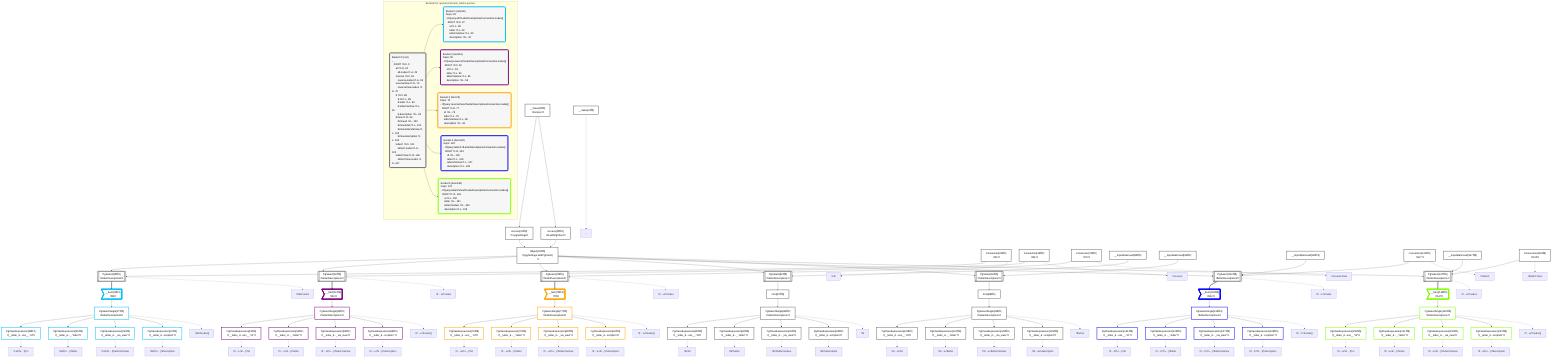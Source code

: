 graph TD
    classDef path fill:#eee,stroke:#000,color:#000
    classDef plan fill:#fff,stroke-width:3px,color:#000
    classDef itemplan fill:#fff,stroke-width:6px,color:#000
    classDef sideeffectplan fill:#f00,stroke-width:6px,color:#000
    classDef bucket fill:#f6f6f6,color:#000,stroke-width:6px,text-align:left


    %% define plans
    __Value0["__Value[0∈0]"]:::plan
    __Value3["__Value[3∈0]<br />ᐸcontextᐳ"]:::plan
    Access21["Access[21∈0]<br />ᐸ3.pgSettingsᐳ"]:::plan
    Access22["Access[22∈0]<br />ᐸ3.withPgClientᐳ"]:::plan
    Object23["Object[23∈0]<br />ᐸ{pgSettings,withPgClient}ᐳ"]:::plan
    Connection24["Connection[24∈0]<br />ᐸ20ᐳ"]:::plan
    PgSelect25[["PgSelect[25∈0]<br />ᐸletterDescriptionsᐳ"]]:::plan
    __Item26>"__Item[26∈1]<br />ᐸ25ᐳ"]:::itemplan
    PgSelectSingle27["PgSelectSingle[27∈1]<br />ᐸletterDescriptionsᐳ"]:::plan
    PgClassExpression28["PgClassExpression[28∈1]<br />ᐸ__letter_d...ons__.”id”ᐳ"]:::plan
    PgClassExpression29["PgClassExpression[29∈1]<br />ᐸ__letter_d..._.”letter”ᐳ"]:::plan
    PgClassExpression30["PgClassExpression[30∈1]<br />ᐸ__letter_d..._via_view”ᐳ"]:::plan
    PgClassExpression31["PgClassExpression[31∈1]<br />ᐸ__letter_d...scription”ᐳ"]:::plan
    Connection49["Connection[49∈0]<br />ᐸ45ᐳ"]:::plan
    PgSelect50[["PgSelect[50∈0]<br />ᐸletterDescriptionsᐳ"]]:::plan
    __Item51>"__Item[51∈2]<br />ᐸ50ᐳ"]:::itemplan
    PgSelectSingle52["PgSelectSingle[52∈2]<br />ᐸletterDescriptionsᐳ"]:::plan
    PgClassExpression53["PgClassExpression[53∈2]<br />ᐸ__letter_d...ons__.”id”ᐳ"]:::plan
    PgClassExpression54["PgClassExpression[54∈2]<br />ᐸ__letter_d..._.”letter”ᐳ"]:::plan
    PgClassExpression55["PgClassExpression[55∈2]<br />ᐸ__letter_d..._via_view”ᐳ"]:::plan
    PgClassExpression56["PgClassExpression[56∈2]<br />ᐸ__letter_d...scription”ᐳ"]:::plan
    Connection74["Connection[74∈0]<br />ᐸ70ᐳ"]:::plan
    PgSelect75[["PgSelect[75∈0]<br />ᐸletterDescriptionsᐳ"]]:::plan
    __Item76>"__Item[76∈3]<br />ᐸ75ᐳ"]:::itemplan
    PgSelectSingle77["PgSelectSingle[77∈3]<br />ᐸletterDescriptionsᐳ"]:::plan
    PgClassExpression78["PgClassExpression[78∈3]<br />ᐸ__letter_d...ons__.”id”ᐳ"]:::plan
    PgClassExpression79["PgClassExpression[79∈3]<br />ᐸ__letter_d..._.”letter”ᐳ"]:::plan
    PgClassExpression80["PgClassExpression[80∈3]<br />ᐸ__letter_d..._via_view”ᐳ"]:::plan
    PgClassExpression81["PgClassExpression[81∈3]<br />ᐸ__letter_d...scription”ᐳ"]:::plan
    __InputStaticLeaf82["__InputStaticLeaf[82∈0]"]:::plan
    PgSelect83[["PgSelect[83∈0]<br />ᐸletterDescriptionsᐳ"]]:::plan
    First87["First[87∈0]"]:::plan
    PgSelectSingle88["PgSelectSingle[88∈0]<br />ᐸletterDescriptionsᐳ"]:::plan
    PgClassExpression89["PgClassExpression[89∈0]<br />ᐸ__letter_d...ons__.”id”ᐳ"]:::plan
    PgClassExpression90["PgClassExpression[90∈0]<br />ᐸ__letter_d..._.”letter”ᐳ"]:::plan
    PgClassExpression91["PgClassExpression[91∈0]<br />ᐸ__letter_d..._via_view”ᐳ"]:::plan
    PgClassExpression92["PgClassExpression[92∈0]<br />ᐸ__letter_d...scription”ᐳ"]:::plan
    __InputStaticLeaf93["__InputStaticLeaf[93∈0]"]:::plan
    PgSelect94[["PgSelect[94∈0]<br />ᐸletterDescriptionsᐳ"]]:::plan
    First98["First[98∈0]"]:::plan
    PgSelectSingle99["PgSelectSingle[99∈0]<br />ᐸletterDescriptionsᐳ"]:::plan
    PgClassExpression100["PgClassExpression[100∈0]<br />ᐸ__letter_d...ons__.”id”ᐳ"]:::plan
    PgClassExpression101["PgClassExpression[101∈0]<br />ᐸ__letter_d..._.”letter”ᐳ"]:::plan
    PgClassExpression102["PgClassExpression[102∈0]<br />ᐸ__letter_d..._via_view”ᐳ"]:::plan
    PgClassExpression103["PgClassExpression[103∈0]<br />ᐸ__letter_d...scription”ᐳ"]:::plan
    __InputStaticLeaf111["__InputStaticLeaf[111∈0]"]:::plan
    Connection121["Connection[121∈0]<br />ᐸ117ᐳ"]:::plan
    PgSelect122[["PgSelect[122∈0]<br />ᐸletterDescriptionsᐳ"]]:::plan
    __Item123>"__Item[123∈4]<br />ᐸ122ᐳ"]:::itemplan
    PgSelectSingle124["PgSelectSingle[124∈4]<br />ᐸletterDescriptionsᐳ"]:::plan
    PgClassExpression125["PgClassExpression[125∈4]<br />ᐸ__letter_d...ons__.”id”ᐳ"]:::plan
    PgClassExpression126["PgClassExpression[126∈4]<br />ᐸ__letter_d..._.”letter”ᐳ"]:::plan
    PgClassExpression127["PgClassExpression[127∈4]<br />ᐸ__letter_d..._via_view”ᐳ"]:::plan
    PgClassExpression128["PgClassExpression[128∈4]<br />ᐸ__letter_d...scription”ᐳ"]:::plan
    __InputStaticLeaf137["__InputStaticLeaf[137∈0]"]:::plan
    Connection146["Connection[146∈0]<br />ᐸ142ᐳ"]:::plan
    PgSelect147[["PgSelect[147∈0]<br />ᐸletterDescriptionsᐳ"]]:::plan
    __Item148>"__Item[148∈5]<br />ᐸ147ᐳ"]:::itemplan
    PgSelectSingle149["PgSelectSingle[149∈5]<br />ᐸletterDescriptionsᐳ"]:::plan
    PgClassExpression150["PgClassExpression[150∈5]<br />ᐸ__letter_d...ons__.”id”ᐳ"]:::plan
    PgClassExpression151["PgClassExpression[151∈5]<br />ᐸ__letter_d..._.”letter”ᐳ"]:::plan
    PgClassExpression152["PgClassExpression[152∈5]<br />ᐸ__letter_d..._via_view”ᐳ"]:::plan
    PgClassExpression153["PgClassExpression[153∈5]<br />ᐸ__letter_d...scription”ᐳ"]:::plan

    %% plan dependencies
    __Value3 --> Access21
    __Value3 --> Access22
    Access21 & Access22 --> Object23
    Object23 & Connection24 --> PgSelect25
    PgSelect25 ==> __Item26
    __Item26 --> PgSelectSingle27
    PgSelectSingle27 --> PgClassExpression28
    PgSelectSingle27 --> PgClassExpression29
    PgSelectSingle27 --> PgClassExpression30
    PgSelectSingle27 --> PgClassExpression31
    Object23 & Connection49 --> PgSelect50
    PgSelect50 ==> __Item51
    __Item51 --> PgSelectSingle52
    PgSelectSingle52 --> PgClassExpression53
    PgSelectSingle52 --> PgClassExpression54
    PgSelectSingle52 --> PgClassExpression55
    PgSelectSingle52 --> PgClassExpression56
    Object23 & Connection74 --> PgSelect75
    PgSelect75 ==> __Item76
    __Item76 --> PgSelectSingle77
    PgSelectSingle77 --> PgClassExpression78
    PgSelectSingle77 --> PgClassExpression79
    PgSelectSingle77 --> PgClassExpression80
    PgSelectSingle77 --> PgClassExpression81
    Object23 & __InputStaticLeaf82 --> PgSelect83
    PgSelect83 --> First87
    First87 --> PgSelectSingle88
    PgSelectSingle88 --> PgClassExpression89
    PgSelectSingle88 --> PgClassExpression90
    PgSelectSingle88 --> PgClassExpression91
    PgSelectSingle88 --> PgClassExpression92
    Object23 & __InputStaticLeaf93 --> PgSelect94
    PgSelect94 --> First98
    First98 --> PgSelectSingle99
    PgSelectSingle99 --> PgClassExpression100
    PgSelectSingle99 --> PgClassExpression101
    PgSelectSingle99 --> PgClassExpression102
    PgSelectSingle99 --> PgClassExpression103
    Object23 & __InputStaticLeaf111 & Connection121 --> PgSelect122
    PgSelect122 ==> __Item123
    __Item123 --> PgSelectSingle124
    PgSelectSingle124 --> PgClassExpression125
    PgSelectSingle124 --> PgClassExpression126
    PgSelectSingle124 --> PgClassExpression127
    PgSelectSingle124 --> PgClassExpression128
    Object23 & __InputStaticLeaf137 & Connection146 --> PgSelect147
    PgSelect147 ==> __Item148
    __Item148 --> PgSelectSingle149
    PgSelectSingle149 --> PgClassExpression150
    PgSelectSingle149 --> PgClassExpression151
    PgSelectSingle149 --> PgClassExpression152
    PgSelectSingle149 --> PgClassExpression153

    %% plan-to-path relationships
    P0["~"]
    __Value0 -.-> P0
    P24["ᐳall"]
    Connection24 -.-> P24
    P25["ᐳallᐳnodes"]
    PgSelect25 -.-> P25
    P27["ᐳallᐳnodes[]"]
    PgSelectSingle27 -.-> P27
    P28["ᐳallᐳn…]ᐳid"]
    PgClassExpression28 -.-> P28
    P29["ᐳallᐳn…]ᐳletter"]
    PgClassExpression29 -.-> P29
    P30["ᐳallᐳn…]ᐳletterViaView"]
    PgClassExpression30 -.-> P30
    P31["ᐳallᐳn…]ᐳdescription"]
    PgClassExpression31 -.-> P31
    P49["ᐳreverse"]
    Connection49 -.-> P49
    P50["ᐳr…eᐳnodes"]
    PgSelect50 -.-> P50
    P52["ᐳr…eᐳnodes[]"]
    PgSelectSingle52 -.-> P52
    P53["ᐳr…eᐳn…]ᐳid"]
    PgClassExpression53 -.-> P53
    P54["ᐳr…eᐳn…]ᐳletter"]
    PgClassExpression54 -.-> P54
    P55["ᐳr…eᐳn…]ᐳletterViaView"]
    PgClassExpression55 -.-> P55
    P56["ᐳr…eᐳn…]ᐳdescription"]
    PgClassExpression56 -.-> P56
    P74["ᐳreverseView"]
    Connection74 -.-> P74
    P75["ᐳr…wᐳnodes"]
    PgSelect75 -.-> P75
    P77["ᐳr…wᐳnodes[]"]
    PgSelectSingle77 -.-> P77
    P78["ᐳr…wᐳn…]ᐳid"]
    PgClassExpression78 -.-> P78
    P79["ᐳr…wᐳn…]ᐳletter"]
    PgClassExpression79 -.-> P79
    P80["ᐳr…wᐳn…]ᐳletterViaView"]
    PgClassExpression80 -.-> P80
    P81["ᐳr…wᐳn…]ᐳdescription"]
    PgClassExpression81 -.-> P81
    P88["ᐳb"]
    PgSelectSingle88 -.-> P88
    P89["ᐳbᐳid"]
    PgClassExpression89 -.-> P89
    P90["ᐳbᐳletter"]
    PgClassExpression90 -.-> P90
    P91["ᐳbᐳletterViaView"]
    PgClassExpression91 -.-> P91
    P92["ᐳbᐳdescription"]
    PgClassExpression92 -.-> P92
    P99["ᐳbView"]
    PgSelectSingle99 -.-> P99
    P100["ᐳb…wᐳid"]
    PgClassExpression100 -.-> P100
    P101["ᐳb…wᐳletter"]
    PgClassExpression101 -.-> P101
    P102["ᐳb…wᐳletterViaView"]
    PgClassExpression102 -.-> P102
    P103["ᐳb…wᐳdescription"]
    PgClassExpression103 -.-> P103
    P121["ᐳletterC"]
    Connection121 -.-> P121
    P122["ᐳl…Cᐳnodes"]
    PgSelect122 -.-> P122
    P124["ᐳl…Cᐳnodes[]"]
    PgSelectSingle124 -.-> P124
    P125["ᐳl…Cᐳn…]ᐳid"]
    PgClassExpression125 -.-> P125
    P126["ᐳl…Cᐳn…]ᐳletter"]
    PgClassExpression126 -.-> P126
    P127["ᐳl…Cᐳn…]ᐳletterViaView"]
    PgClassExpression127 -.-> P127
    P128["ᐳl…Cᐳn…]ᐳdescription"]
    PgClassExpression128 -.-> P128
    P146["ᐳletterCView"]
    Connection146 -.-> P146
    P147["ᐳl…wᐳnodes"]
    PgSelect147 -.-> P147
    P149["ᐳl…wᐳnodes[]"]
    PgSelectSingle149 -.-> P149
    P150["ᐳl…wᐳn…]ᐳid"]
    PgClassExpression150 -.-> P150
    P151["ᐳl…wᐳn…]ᐳletter"]
    PgClassExpression151 -.-> P151
    P152["ᐳl…wᐳn…]ᐳletterViaView"]
    PgClassExpression152 -.-> P152
    P153["ᐳl…wᐳn…]ᐳdescription"]
    PgClassExpression153 -.-> P153

    subgraph "Buckets for queries/v4/enum_tables.queries"
    Bucket0("Bucket 0 (root)<br />~<br />⠀ROOT ᐸ-O- 0<br />⠀⠀all ᐸ-O- 24<br />⠀⠀⠀all.nodes ᐸ-A- 25<br />⠀⠀reverse ᐸ-O- 49<br />⠀⠀⠀reverse.nodes ᐸ-A- 50<br />⠀⠀reverseView ᐸ-O- 74<br />⠀⠀⠀reverseView.nodes ᐸ-A- 75<br />⠀⠀b ᐸ-O- 88<br />⠀⠀⠀b.id ᐸ-L- 89<br />⠀⠀⠀b.letter ᐸ-L- 90<br />⠀⠀⠀b.letterViaView ᐸ-L- 91<br />⠀⠀⠀b.description ᐸ-L- 92<br />⠀⠀bView ᐸ-O- 99<br />⠀⠀⠀bView.id ᐸ-L- 100<br />⠀⠀⠀bView.letter ᐸ-L- 101<br />⠀⠀⠀bView.letterViaView ᐸ-L- 102<br />⠀⠀⠀bView.description ᐸ-L- 103<br />⠀⠀letterC ᐸ-O- 121<br />⠀⠀⠀letterC.nodes ᐸ-A- 122<br />⠀⠀letterCView ᐸ-O- 146<br />⠀⠀⠀letterCView.nodes ᐸ-A- 147"):::bucket
    classDef bucket0 stroke:#696969
    class Bucket0,__Value0,__Value3,Access21,Access22,Object23,Connection24,PgSelect25,Connection49,PgSelect50,Connection74,PgSelect75,__InputStaticLeaf82,PgSelect83,First87,PgSelectSingle88,PgClassExpression89,PgClassExpression90,PgClassExpression91,PgClassExpression92,__InputStaticLeaf93,PgSelect94,First98,PgSelectSingle99,PgClassExpression100,PgClassExpression101,PgClassExpression102,PgClassExpression103,__InputStaticLeaf111,Connection121,PgSelect122,__InputStaticLeaf137,Connection146,PgSelect147 bucket0
    Bucket1("Bucket 1 (item26)<br />Deps: 25<br />~ᐳQuery.allᐳLetterDescriptionsConnection.nodes[]<br />⠀ROOT ᐸ-O- 27<br />⠀⠀id ᐸ-L- 28<br />⠀⠀letter ᐸ-L- 29<br />⠀⠀letterViaView ᐸ-L- 30<br />⠀⠀description ᐸ-L- 31"):::bucket
    classDef bucket1 stroke:#00bfff
    class Bucket1,__Item26,PgSelectSingle27,PgClassExpression28,PgClassExpression29,PgClassExpression30,PgClassExpression31 bucket1
    Bucket2("Bucket 2 (item51)<br />Deps: 50<br />~ᐳQuery.reverseᐳLetterDescriptionsConnection.nodes[]<br />⠀ROOT ᐸ-O- 52<br />⠀⠀id ᐸ-L- 53<br />⠀⠀letter ᐸ-L- 54<br />⠀⠀letterViaView ᐸ-L- 55<br />⠀⠀description ᐸ-L- 56"):::bucket
    classDef bucket2 stroke:#7f007f
    class Bucket2,__Item51,PgSelectSingle52,PgClassExpression53,PgClassExpression54,PgClassExpression55,PgClassExpression56 bucket2
    Bucket3("Bucket 3 (item76)<br />Deps: 75<br />~ᐳQuery.reverseViewᐳLetterDescriptionsConnection.nodes[]<br />⠀ROOT ᐸ-O- 77<br />⠀⠀id ᐸ-L- 78<br />⠀⠀letter ᐸ-L- 79<br />⠀⠀letterViaView ᐸ-L- 80<br />⠀⠀description ᐸ-L- 81"):::bucket
    classDef bucket3 stroke:#ffa500
    class Bucket3,__Item76,PgSelectSingle77,PgClassExpression78,PgClassExpression79,PgClassExpression80,PgClassExpression81 bucket3
    Bucket4("Bucket 4 (item123)<br />Deps: 122<br />~ᐳQuery.letterCᐳLetterDescriptionsConnection.nodes[]<br />⠀ROOT ᐸ-O- 124<br />⠀⠀id ᐸ-L- 125<br />⠀⠀letter ᐸ-L- 126<br />⠀⠀letterViaView ᐸ-L- 127<br />⠀⠀description ᐸ-L- 128"):::bucket
    classDef bucket4 stroke:#0000ff
    class Bucket4,__Item123,PgSelectSingle124,PgClassExpression125,PgClassExpression126,PgClassExpression127,PgClassExpression128 bucket4
    Bucket5("Bucket 5 (item148)<br />Deps: 147<br />~ᐳQuery.letterCViewᐳLetterDescriptionsConnection.nodes[]<br />⠀ROOT ᐸ-O- 149<br />⠀⠀id ᐸ-L- 150<br />⠀⠀letter ᐸ-L- 151<br />⠀⠀letterViaView ᐸ-L- 152<br />⠀⠀description ᐸ-L- 153"):::bucket
    classDef bucket5 stroke:#7fff00
    class Bucket5,__Item148,PgSelectSingle149,PgClassExpression150,PgClassExpression151,PgClassExpression152,PgClassExpression153 bucket5
    Bucket0 --> Bucket1 & Bucket2 & Bucket3 & Bucket4 & Bucket5
    end